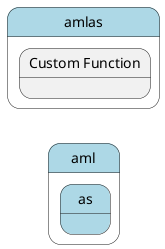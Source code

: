 @startuml
left to right direction


state "aml" as aml #lightblue {
state "as" as amlas #lightblue {
}
}


state "amlas" as pstatename #lightblue {
    state "Custom Function" as asfunction {
    }
}





@enduml
